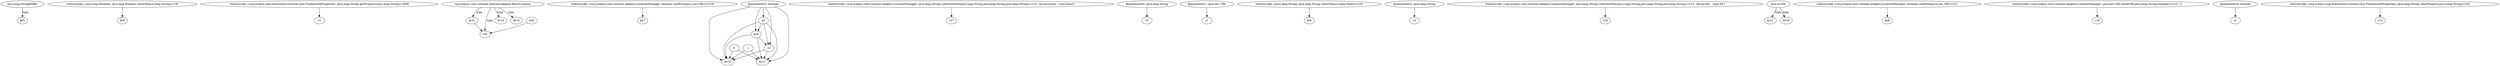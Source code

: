 digraph g {
0[label="java.lang.StringBuffer"]
1[label="$r5"]
0->1[label="type"]
2[label="staticinvoke <java.lang.Boolean: java.lang.Boolean valueOf(java.lang.String)>(r3)"]
3[label="$r9"]
2->3[label=""]
4[label="staticinvoke <org.eclipse.osgi.framework.internal.core.FrameworkProperties: java.lang.String getProperty(java.lang.String)>($r8)"]
5[label="r3"]
4->5[label=""]
6[label="$r21"]
7[label="r20"]
6->7[label=""]
8[label="staticinvoke <org.eclipse.core.runtime.adaptor.LocationManager: boolean canWrite(java.net.URL)>(r19)"]
9[label="$z7"]
8->9[label=""]
10[label="1"]
11[label="$z11"]
10->11[label=""]
12[label="0"]
12->11[label=""]
13[label="@parameter3: boolean"]
14[label="z0"]
13->14[label=""]
15[label="$z9"]
14->15[label=""]
16[label="z2"]
14->16[label=""]
17[label="staticinvoke <org.eclipse.core.runtime.adaptor.LocationManager: java.lang.String substituteVar(java.lang.String,java.lang.String,java.lang.String)>(r13, '@user.home', 'user.home')"]
18[label="r17"]
17->18[label=""]
19[label="$z10"]
14->19[label=""]
20[label="@parameter0: java.lang.String"]
21[label="r0"]
20->21[label=""]
22[label="@parameter1: java.net.URL"]
23[label="r1"]
22->23[label=""]
24[label="staticinvoke <java.lang.String: java.lang.String valueOf(java.lang.Object)>(r0)"]
25[label="$r6"]
24->25[label=""]
12->19[label=""]
13->15[label=""]
13->16[label=""]
26[label="@parameter2: java.lang.String"]
27[label="r2"]
26->27[label=""]
10->19[label=""]
28[label="org.eclipse.core.runtime.internal.adaptor.BasicLocation"]
29[label="$r14"]
28->29[label="type"]
28->7[label="type"]
28->6[label="type"]
15->16[label=""]
30[label="staticinvoke <org.eclipse.core.runtime.adaptor.LocationManager: java.lang.String substituteVar(java.lang.String,java.lang.String,java.lang.String)>(r13, '@user.dir', 'user.dir')"]
31[label="r18"]
30->31[label=""]
15->19[label=""]
13->19[label=""]
32[label="java.io.File"]
33[label="$r11"]
32->33[label="type"]
34[label="staticinvoke <org.eclipse.core.runtime.adaptor.LocationManager: boolean canWrite(java.net.URL)>(r1)"]
35[label="$z8"]
34->35[label=""]
36[label="staticinvoke <org.eclipse.core.runtime.adaptor.LocationManager: java.net.URL buildURL(java.lang.String,boolean)>(r13, 1)"]
37[label="r19"]
36->37[label=""]
16->11[label=""]
38[label="null"]
38->7[label=""]
14->11[label=""]
16->19[label=""]
39[label="$r12"]
28->39[label="type"]
15->11[label=""]
13->11[label=""]
40[label="$r10"]
32->40[label="type"]
41[label="@parameter4: boolean"]
42[label="z1"]
41->42[label=""]
43[label="staticinvoke <org.eclipse.osgi.framework.internal.core.FrameworkProperties: java.lang.String clearProperty(java.lang.String)>(r0)"]
44[label="r13"]
43->44[label=""]
}